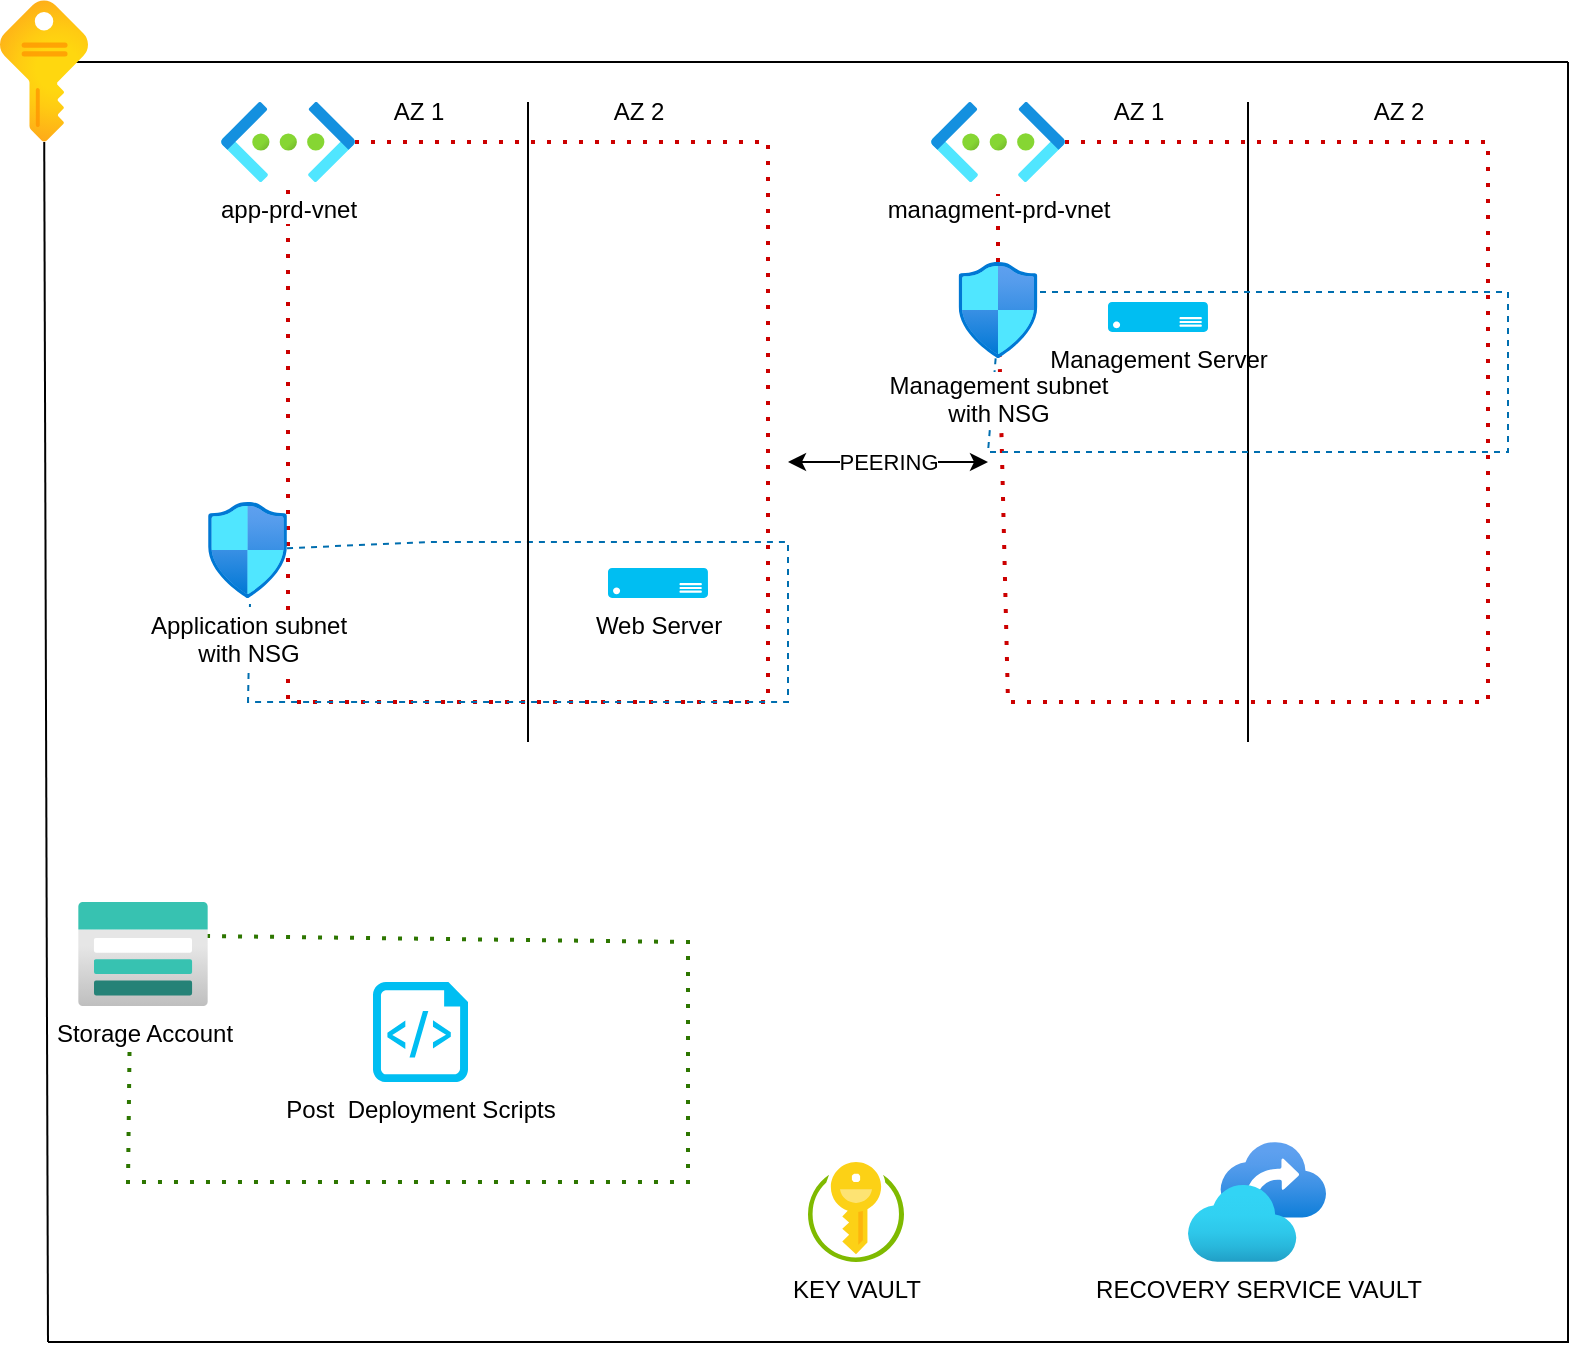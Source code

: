 <mxfile version="21.3.7" type="device">
  <diagram name="Page-1" id="IsCAG9EBEDEz-0Z08IRQ">
    <mxGraphModel dx="1434" dy="802" grid="1" gridSize="10" guides="1" tooltips="1" connect="1" arrows="1" fold="1" page="1" pageScale="1" pageWidth="850" pageHeight="1100" math="0" shadow="0">
      <root>
        <mxCell id="0" />
        <mxCell id="1" parent="0" />
        <mxCell id="BVAmYGAtuPXn5raohfIf-5" value="" style="endArrow=none;html=1;rounded=0;" edge="1" parent="1">
          <mxGeometry width="50" height="50" relative="1" as="geometry">
            <mxPoint x="40" y="680" as="sourcePoint" />
            <mxPoint x="800" y="40" as="targetPoint" />
            <Array as="points">
              <mxPoint x="800" y="680" />
            </Array>
          </mxGeometry>
        </mxCell>
        <mxCell id="BVAmYGAtuPXn5raohfIf-7" value="" style="endArrow=none;html=1;rounded=0;" edge="1" parent="1" target="BVAmYGAtuPXn5raohfIf-43">
          <mxGeometry width="50" height="50" relative="1" as="geometry">
            <mxPoint x="40" y="680" as="sourcePoint" />
            <mxPoint x="40" y="100" as="targetPoint" />
            <Array as="points" />
          </mxGeometry>
        </mxCell>
        <mxCell id="BVAmYGAtuPXn5raohfIf-8" value="" style="endArrow=none;html=1;rounded=0;" edge="1" parent="1">
          <mxGeometry width="50" height="50" relative="1" as="geometry">
            <mxPoint x="50" y="40" as="sourcePoint" />
            <mxPoint x="800" y="40" as="targetPoint" />
          </mxGeometry>
        </mxCell>
        <mxCell id="BVAmYGAtuPXn5raohfIf-10" value="" style="endArrow=none;dashed=1;html=1;dashPattern=1 3;strokeWidth=2;rounded=0;fontColor=#FFFFFF;strokeColor=#CC0000;" edge="1" parent="1" target="BVAmYGAtuPXn5raohfIf-46">
          <mxGeometry width="50" height="50" relative="1" as="geometry">
            <mxPoint x="160" y="330" as="sourcePoint" />
            <mxPoint x="155" y="110" as="targetPoint" />
            <Array as="points" />
          </mxGeometry>
        </mxCell>
        <mxCell id="BVAmYGAtuPXn5raohfIf-12" value="" style="endArrow=none;dashed=1;html=1;dashPattern=1 3;strokeWidth=2;rounded=0;fillColor=#a20025;strokeColor=#CC0000;" edge="1" parent="1" target="BVAmYGAtuPXn5raohfIf-47">
          <mxGeometry width="50" height="50" relative="1" as="geometry">
            <mxPoint x="515" y="140" as="sourcePoint" />
            <mxPoint x="515" y="120" as="targetPoint" />
            <Array as="points" />
          </mxGeometry>
        </mxCell>
        <mxCell id="BVAmYGAtuPXn5raohfIf-16" value="PEERING" style="endArrow=classic;startArrow=classic;html=1;rounded=0;" edge="1" parent="1">
          <mxGeometry width="50" height="50" relative="1" as="geometry">
            <mxPoint x="410" y="240" as="sourcePoint" />
            <mxPoint x="510" y="240" as="targetPoint" />
            <mxPoint as="offset" />
          </mxGeometry>
        </mxCell>
        <mxCell id="BVAmYGAtuPXn5raohfIf-22" value="" style="endArrow=none;dashed=1;html=1;dashPattern=1 3;strokeWidth=2;rounded=0;fillColor=#a20025;strokeColor=#CC0000;" edge="1" parent="1" source="BVAmYGAtuPXn5raohfIf-47">
          <mxGeometry width="50" height="50" relative="1" as="geometry">
            <mxPoint x="540" y="80" as="sourcePoint" />
            <mxPoint x="515.366" y="170" as="targetPoint" />
            <Array as="points">
              <mxPoint x="760" y="80" />
              <mxPoint x="760" y="360" />
              <mxPoint x="520" y="360" />
            </Array>
          </mxGeometry>
        </mxCell>
        <mxCell id="BVAmYGAtuPXn5raohfIf-23" value="" style="endArrow=none;dashed=1;html=1;dashPattern=1 3;strokeWidth=2;rounded=0;fontColor=#FFFFFF;strokeColor=#CC0000;" edge="1" parent="1" source="BVAmYGAtuPXn5raohfIf-46">
          <mxGeometry width="50" height="50" relative="1" as="geometry">
            <mxPoint x="180" y="80" as="sourcePoint" />
            <mxPoint x="160" y="330" as="targetPoint" />
            <Array as="points">
              <mxPoint x="400" y="80" />
              <mxPoint x="400" y="360" />
              <mxPoint x="160" y="360" />
            </Array>
          </mxGeometry>
        </mxCell>
        <mxCell id="BVAmYGAtuPXn5raohfIf-24" value="" style="endArrow=none;dashed=1;html=1;rounded=0;fillColor=#1ba1e2;strokeColor=#006EAF;entryX=0.531;entryY=1.063;entryDx=0;entryDy=0;entryPerimeter=0;" edge="1" parent="1" source="BVAmYGAtuPXn5raohfIf-49" target="BVAmYGAtuPXn5raohfIf-49">
          <mxGeometry width="50" height="50" relative="1" as="geometry">
            <mxPoint x="170" y="280" as="sourcePoint" />
            <mxPoint x="155" y="330" as="targetPoint" />
            <Array as="points">
              <mxPoint x="230" y="280" />
              <mxPoint x="410" y="280" />
              <mxPoint x="410" y="360" />
              <mxPoint x="140" y="360" />
            </Array>
          </mxGeometry>
        </mxCell>
        <mxCell id="BVAmYGAtuPXn5raohfIf-25" value="" style="endArrow=none;html=1;rounded=0;" edge="1" parent="1">
          <mxGeometry width="50" height="50" relative="1" as="geometry">
            <mxPoint x="280" y="380" as="sourcePoint" />
            <mxPoint x="280" y="60" as="targetPoint" />
          </mxGeometry>
        </mxCell>
        <mxCell id="BVAmYGAtuPXn5raohfIf-27" value="AZ 1" style="text;html=1;align=center;verticalAlign=middle;resizable=0;points=[];autosize=1;strokeColor=none;fillColor=none;" vertex="1" parent="1">
          <mxGeometry x="200" y="50" width="50" height="30" as="geometry" />
        </mxCell>
        <mxCell id="BVAmYGAtuPXn5raohfIf-28" value="AZ 2" style="text;html=1;align=center;verticalAlign=middle;resizable=0;points=[];autosize=1;strokeColor=none;fillColor=none;" vertex="1" parent="1">
          <mxGeometry x="310" y="50" width="50" height="30" as="geometry" />
        </mxCell>
        <mxCell id="BVAmYGAtuPXn5raohfIf-29" value="" style="endArrow=none;html=1;rounded=0;" edge="1" parent="1">
          <mxGeometry width="50" height="50" relative="1" as="geometry">
            <mxPoint x="640" y="380" as="sourcePoint" />
            <mxPoint x="640" y="60" as="targetPoint" />
          </mxGeometry>
        </mxCell>
        <mxCell id="BVAmYGAtuPXn5raohfIf-30" value="AZ 1" style="text;html=1;align=center;verticalAlign=middle;resizable=0;points=[];autosize=1;strokeColor=none;fillColor=none;" vertex="1" parent="1">
          <mxGeometry x="560" y="50" width="50" height="30" as="geometry" />
        </mxCell>
        <mxCell id="BVAmYGAtuPXn5raohfIf-31" value="AZ 2" style="text;html=1;align=center;verticalAlign=middle;resizable=0;points=[];autosize=1;strokeColor=none;fillColor=none;" vertex="1" parent="1">
          <mxGeometry x="690" y="50" width="50" height="30" as="geometry" />
        </mxCell>
        <mxCell id="BVAmYGAtuPXn5raohfIf-32" value="" style="endArrow=none;dashed=1;html=1;rounded=0;fillColor=#1ba1e2;strokeColor=#006EAF;entryX=0.475;entryY=0.958;entryDx=0;entryDy=0;entryPerimeter=0;" edge="1" parent="1" target="BVAmYGAtuPXn5raohfIf-50">
          <mxGeometry width="50" height="50" relative="1" as="geometry">
            <mxPoint x="530" y="155" as="sourcePoint" />
            <mxPoint x="460" y="190" as="targetPoint" />
            <Array as="points">
              <mxPoint x="530" y="155" />
              <mxPoint x="770" y="155" />
              <mxPoint x="770" y="235" />
              <mxPoint x="510" y="235" />
            </Array>
          </mxGeometry>
        </mxCell>
        <mxCell id="BVAmYGAtuPXn5raohfIf-39" value="" style="endArrow=none;dashed=1;html=1;dashPattern=1 3;strokeWidth=2;rounded=0;fillColor=#60a917;strokeColor=#2D7600;exitX=0.985;exitY=0.327;exitDx=0;exitDy=0;exitPerimeter=0;entryX=0.4;entryY=1.038;entryDx=0;entryDy=0;entryPerimeter=0;" edge="1" parent="1" source="BVAmYGAtuPXn5raohfIf-57" target="BVAmYGAtuPXn5raohfIf-57">
          <mxGeometry width="50" height="50" relative="1" as="geometry">
            <mxPoint x="140" y="478" as="sourcePoint" />
            <mxPoint x="80" y="550" as="targetPoint" />
            <Array as="points">
              <mxPoint x="360" y="480" />
              <mxPoint x="360" y="600" />
              <mxPoint x="80" y="600" />
            </Array>
          </mxGeometry>
        </mxCell>
        <mxCell id="BVAmYGAtuPXn5raohfIf-41" value="KEY VAULT" style="image;sketch=0;aspect=fixed;html=1;points=[];align=center;fontSize=12;image=img/lib/mscae/Key_Vaults.svg;" vertex="1" parent="1">
          <mxGeometry x="420" y="590" width="48" height="50" as="geometry" />
        </mxCell>
        <mxCell id="BVAmYGAtuPXn5raohfIf-42" value="RECOVERY SERVICE VAULT" style="image;aspect=fixed;html=1;points=[];align=center;fontSize=12;image=img/lib/azure2/management_governance/Recovery_Services_Vaults.svg;" vertex="1" parent="1">
          <mxGeometry x="610" y="580" width="69" height="60" as="geometry" />
        </mxCell>
        <mxCell id="BVAmYGAtuPXn5raohfIf-43" value="" style="image;aspect=fixed;html=1;points=[];align=center;fontSize=12;image=img/lib/azure2/general/Subscriptions.svg;" vertex="1" parent="1">
          <mxGeometry x="16" y="9" width="44" height="71" as="geometry" />
        </mxCell>
        <mxCell id="BVAmYGAtuPXn5raohfIf-46" value="app-prd-vnet" style="image;aspect=fixed;html=1;points=[];align=center;fontSize=12;image=img/lib/azure2/networking/Virtual_Networks.svg;" vertex="1" parent="1">
          <mxGeometry x="126.5" y="60" width="67" height="40" as="geometry" />
        </mxCell>
        <mxCell id="BVAmYGAtuPXn5raohfIf-47" value="managment-prd-vnet" style="image;aspect=fixed;html=1;points=[];align=center;fontSize=12;image=img/lib/azure2/networking/Virtual_Networks.svg;" vertex="1" parent="1">
          <mxGeometry x="481.5" y="60" width="67" height="40" as="geometry" />
        </mxCell>
        <mxCell id="BVAmYGAtuPXn5raohfIf-49" value="Application subnet &lt;br&gt;with NSG" style="image;aspect=fixed;html=1;points=[];align=center;fontSize=12;image=img/lib/azure2/networking/Network_Security_Groups.svg;" vertex="1" parent="1">
          <mxGeometry x="120.0" y="260" width="39.53" height="48" as="geometry" />
        </mxCell>
        <mxCell id="BVAmYGAtuPXn5raohfIf-50" value="Management subnet &lt;br&gt;with NSG" style="image;aspect=fixed;html=1;points=[];align=center;fontSize=12;image=img/lib/azure2/networking/Network_Security_Groups.svg;" vertex="1" parent="1">
          <mxGeometry x="495.23" y="140" width="39.53" height="48" as="geometry" />
        </mxCell>
        <mxCell id="BVAmYGAtuPXn5raohfIf-53" value="Management Server" style="verticalLabelPosition=bottom;html=1;verticalAlign=top;align=center;strokeColor=none;fillColor=#00BEF2;shape=mxgraph.azure.server;" vertex="1" parent="1">
          <mxGeometry x="570" y="160" width="50" height="15" as="geometry" />
        </mxCell>
        <mxCell id="BVAmYGAtuPXn5raohfIf-54" value="Web Server" style="verticalLabelPosition=bottom;html=1;verticalAlign=top;align=center;strokeColor=none;fillColor=#00BEF2;shape=mxgraph.azure.server;" vertex="1" parent="1">
          <mxGeometry x="320" y="293" width="50" height="15" as="geometry" />
        </mxCell>
        <mxCell id="BVAmYGAtuPXn5raohfIf-57" value="Storage Account" style="image;aspect=fixed;html=1;points=[];align=center;fontSize=12;image=img/lib/azure2/storage/Storage_Accounts.svg;" vertex="1" parent="1">
          <mxGeometry x="55" y="460" width="65" height="52" as="geometry" />
        </mxCell>
        <mxCell id="BVAmYGAtuPXn5raohfIf-58" value="Post&amp;nbsp; Deployment Scripts" style="verticalLabelPosition=bottom;html=1;verticalAlign=top;align=center;strokeColor=none;fillColor=#00BEF2;shape=mxgraph.azure.script_file;pointerEvents=1;" vertex="1" parent="1">
          <mxGeometry x="202.5" y="500" width="47.5" height="50" as="geometry" />
        </mxCell>
      </root>
    </mxGraphModel>
  </diagram>
</mxfile>

